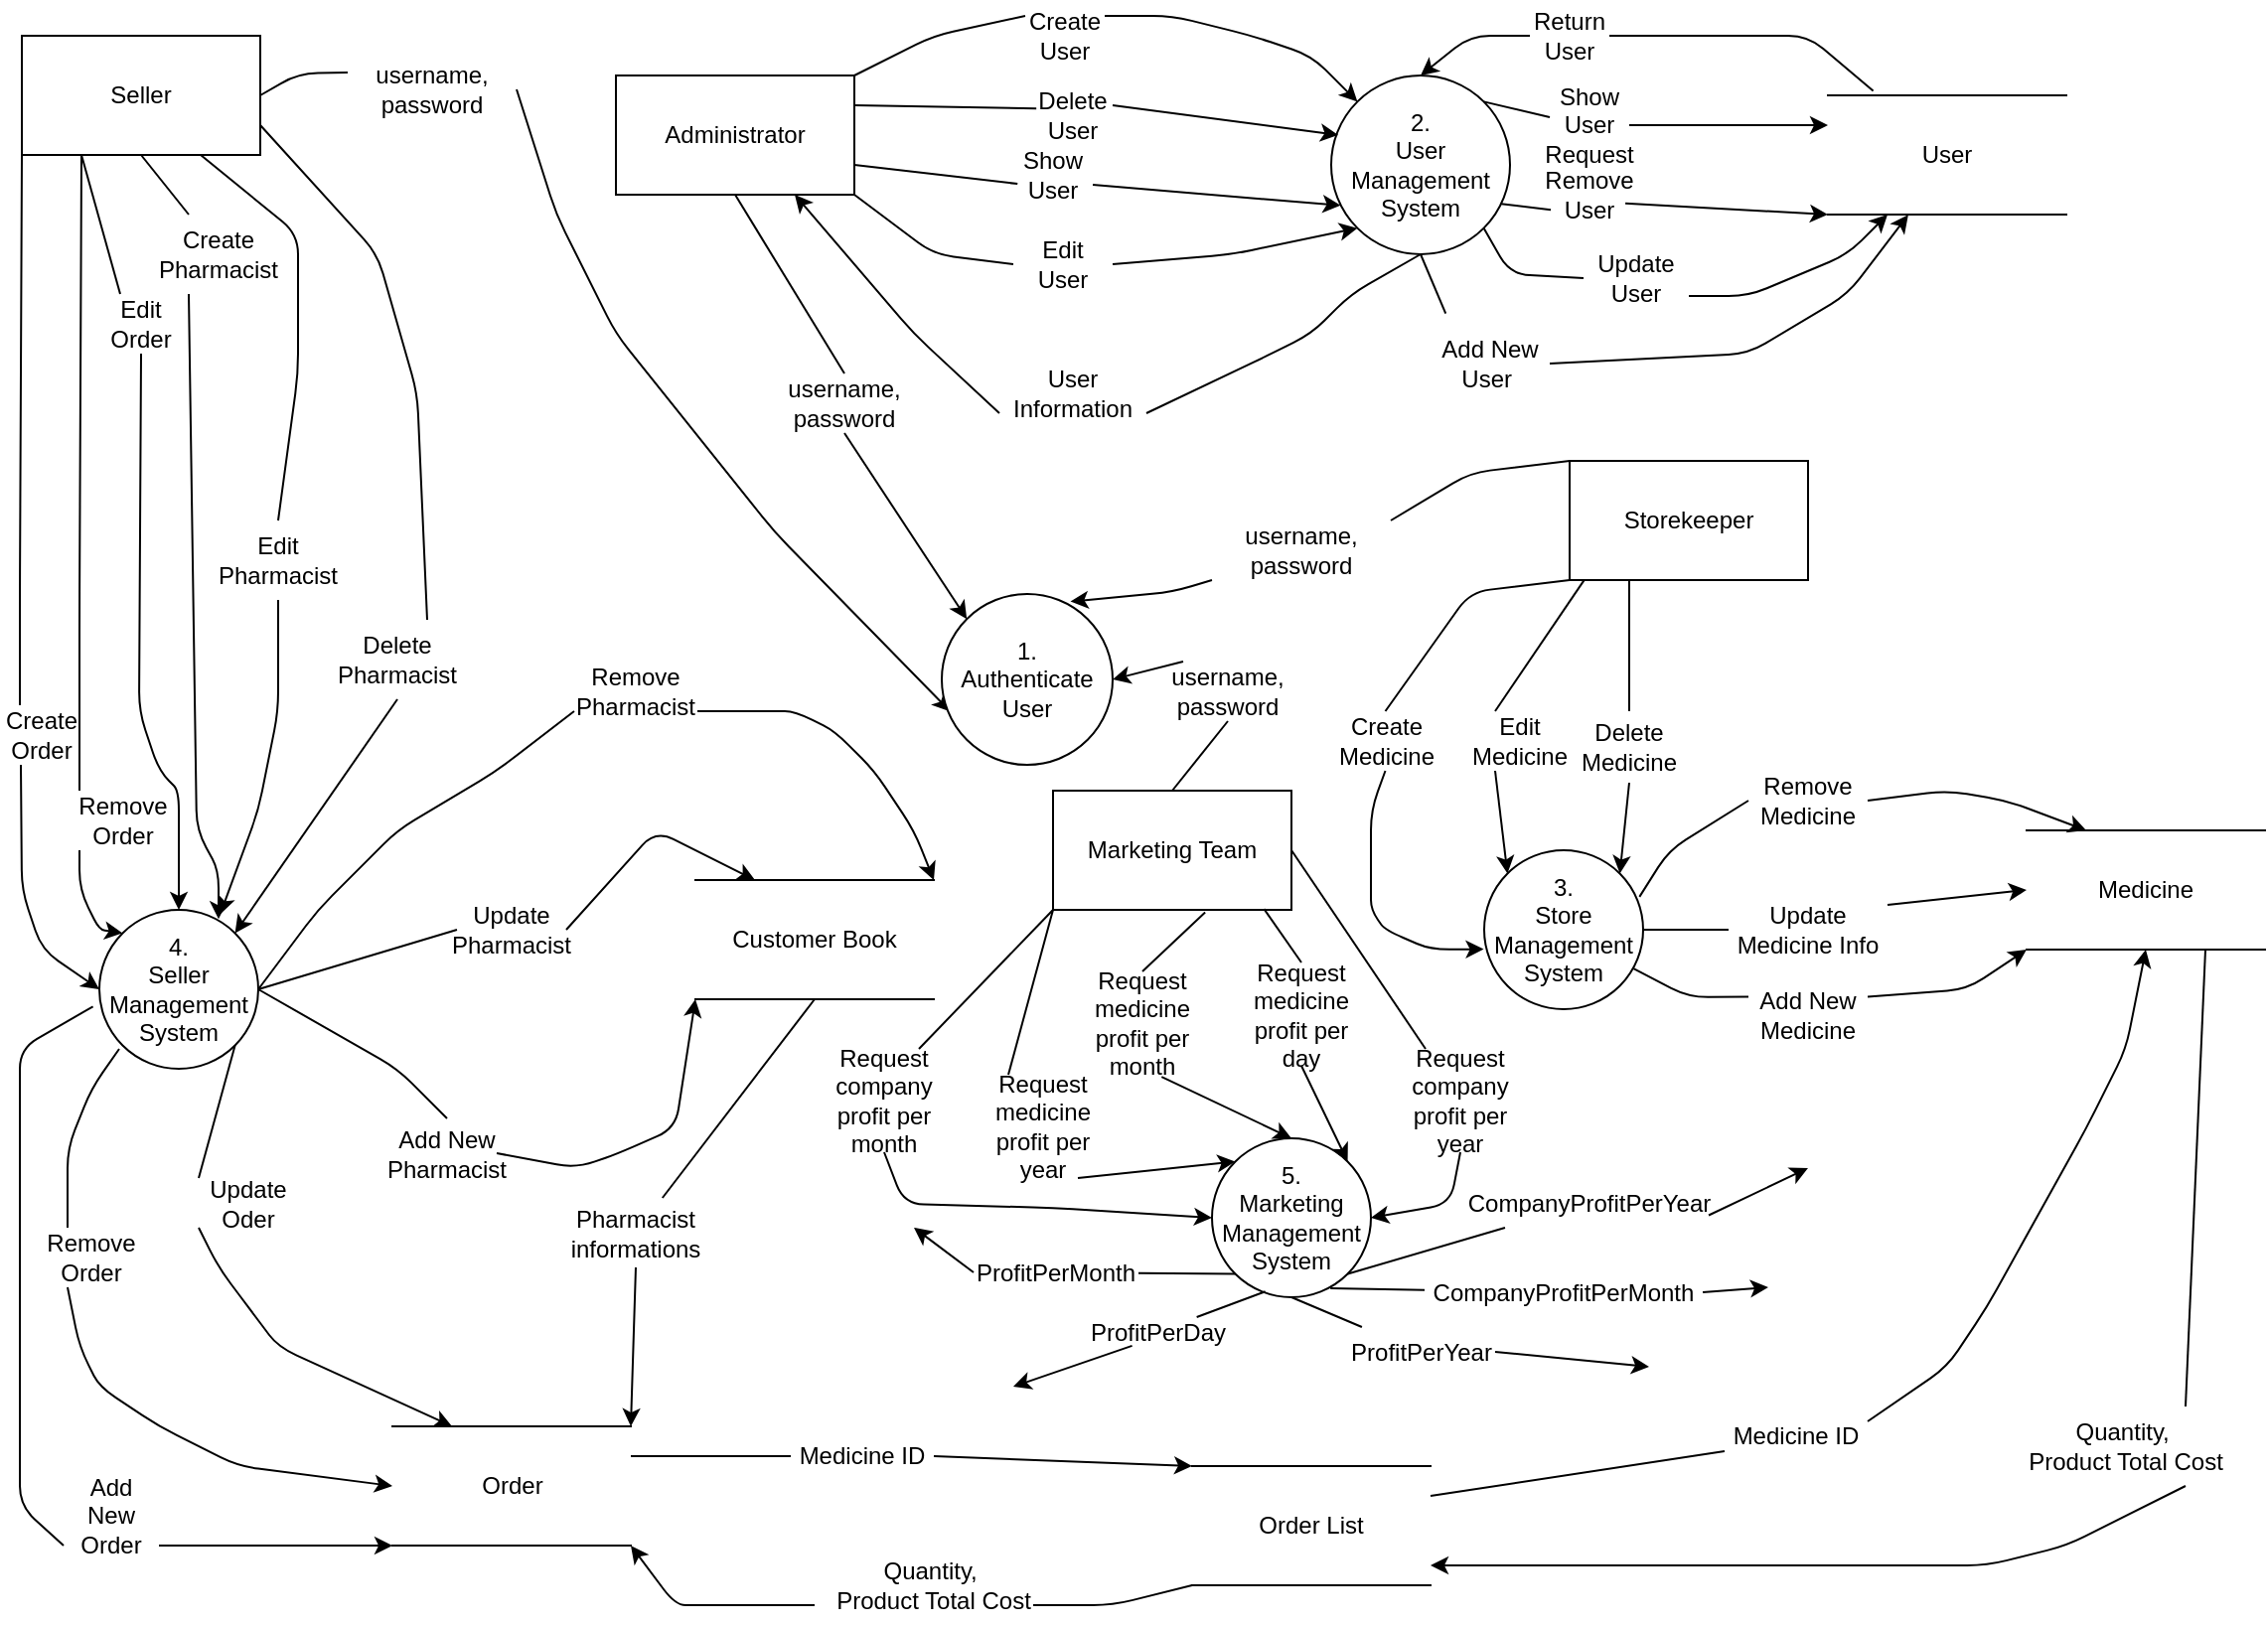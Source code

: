 <mxfile version="14.6.13" type="device"><diagram id="mokcVXSYmaNh0RQACaDt" name="Page-1"><mxGraphModel dx="1038" dy="548" grid="1" gridSize="10" guides="1" tooltips="1" connect="1" arrows="1" fold="1" page="1" pageScale="1" pageWidth="1169" pageHeight="827" math="0" shadow="0"><root><mxCell id="0"/><mxCell id="1" parent="0"/><mxCell id="gqMwS6d3l2sqPH1gw4Yg-2" value="Administrator" style="rounded=0;whiteSpace=wrap;html=1;" parent="1" vertex="1"><mxGeometry x="310" y="40" width="120" height="60" as="geometry"/></mxCell><mxCell id="gqMwS6d3l2sqPH1gw4Yg-3" value="Storekeeper" style="rounded=0;whiteSpace=wrap;html=1;" parent="1" vertex="1"><mxGeometry x="790" y="234" width="120" height="60" as="geometry"/></mxCell><mxCell id="gqMwS6d3l2sqPH1gw4Yg-4" value="Seller" style="rounded=0;whiteSpace=wrap;html=1;" parent="1" vertex="1"><mxGeometry x="11" y="20" width="120" height="60" as="geometry"/></mxCell><mxCell id="gqMwS6d3l2sqPH1gw4Yg-5" value="Marketing Team" style="rounded=0;whiteSpace=wrap;html=1;" parent="1" vertex="1"><mxGeometry x="530" y="400" width="120" height="60" as="geometry"/></mxCell><mxCell id="gqMwS6d3l2sqPH1gw4Yg-8" value="" style="endArrow=classic;html=1;exitX=1;exitY=0.5;exitDx=0;exitDy=0;entryX=0.05;entryY=0.688;entryDx=0;entryDy=0;entryPerimeter=0;startArrow=none;" parent="1" source="gqMwS6d3l2sqPH1gw4Yg-9" target="Wz61JIbvvKoA4WCaTpvj-23" edge="1"><mxGeometry width="50" height="50" relative="1" as="geometry"><mxPoint x="64.8" y="385.98" as="sourcePoint"/><mxPoint x="470" y="359" as="targetPoint"/><Array as="points"><mxPoint x="280" y="110"/><mxPoint x="310" y="170"/><mxPoint x="350" y="220"/><mxPoint x="390" y="270"/></Array></mxGeometry></mxCell><mxCell id="gqMwS6d3l2sqPH1gw4Yg-12" value="" style="endArrow=classic;html=1;entryX=0.753;entryY=0.044;entryDx=0;entryDy=0;entryPerimeter=0;exitX=0;exitY=1;exitDx=0;exitDy=0;startArrow=none;" parent="1" source="gqMwS6d3l2sqPH1gw4Yg-13" target="Wz61JIbvvKoA4WCaTpvj-23" edge="1"><mxGeometry width="50" height="50" relative="1" as="geometry"><mxPoint x="60" y="267.447" as="sourcePoint"/><mxPoint x="553" y="344" as="targetPoint"/><Array as="points"><mxPoint x="590" y="300"/></Array></mxGeometry></mxCell><mxCell id="Wz61JIbvvKoA4WCaTpvj-2" value="2.&lt;br&gt;User Management System" style="ellipse;whiteSpace=wrap;html=1;aspect=fixed;" parent="1" vertex="1"><mxGeometry x="670" y="40" width="90" height="90" as="geometry"/></mxCell><mxCell id="Wz61JIbvvKoA4WCaTpvj-7" value="" style="endArrow=classic;html=1;exitX=0.5;exitY=1;exitDx=0;exitDy=0;entryX=0;entryY=0;entryDx=0;entryDy=0;startArrow=none;" parent="1" source="gqMwS6d3l2sqPH1gw4Yg-7" target="Wz61JIbvvKoA4WCaTpvj-23" edge="1"><mxGeometry width="50" height="50" relative="1" as="geometry"><mxPoint x="420" y="180" as="sourcePoint"/><mxPoint x="479.645" y="308.645" as="targetPoint"/></mxGeometry></mxCell><mxCell id="Wz61JIbvvKoA4WCaTpvj-9" value="" style="endArrow=classic;html=1;exitX=1;exitY=0;exitDx=0;exitDy=0;entryX=0;entryY=0;entryDx=0;entryDy=0;startArrow=none;" parent="1" source="Wz61JIbvvKoA4WCaTpvj-11" target="Wz61JIbvvKoA4WCaTpvj-2" edge="1"><mxGeometry width="50" height="50" relative="1" as="geometry"><mxPoint x="430" y="68" as="sourcePoint"/><mxPoint x="590" y="40" as="targetPoint"/><Array as="points"><mxPoint x="590" y="10"/><mxPoint x="630" y="20"/><mxPoint x="660" y="30"/></Array></mxGeometry></mxCell><mxCell id="Wz61JIbvvKoA4WCaTpvj-13" value="" style="endArrow=classic;html=1;exitX=1;exitY=0.5;exitDx=0;exitDy=0;entryX=0.337;entryY=1.003;entryDx=0;entryDy=0;startArrow=none;entryPerimeter=0;" parent="1" source="Wz61JIbvvKoA4WCaTpvj-12" target="6IMV3EOq6Jg0z_L3piJu-1" edge="1"><mxGeometry width="50" height="50" relative="1" as="geometry"><mxPoint x="790" y="225" as="sourcePoint"/><mxPoint x="910" y="115" as="targetPoint"/><Array as="points"><mxPoint x="880" y="180"/><mxPoint x="930" y="150"/></Array></mxGeometry></mxCell><mxCell id="Wz61JIbvvKoA4WCaTpvj-17" value="" style="endArrow=classic;html=1;exitX=1;exitY=0.25;exitDx=0;exitDy=0;entryX=0.04;entryY=0.333;entryDx=0;entryDy=0;entryPerimeter=0;startArrow=none;" parent="1" source="Wz61JIbvvKoA4WCaTpvj-20" target="Wz61JIbvvKoA4WCaTpvj-2" edge="1"><mxGeometry width="50" height="50" relative="1" as="geometry"><mxPoint x="480" y="140" as="sourcePoint"/><mxPoint x="530" y="90" as="targetPoint"/></mxGeometry></mxCell><mxCell id="Wz61JIbvvKoA4WCaTpvj-21" value="" style="endArrow=classic;html=1;exitX=0.951;exitY=0.718;exitDx=0;exitDy=0;exitPerimeter=0;entryX=0;entryY=1;entryDx=0;entryDy=0;startArrow=none;" parent="1" source="Wz61JIbvvKoA4WCaTpvj-22" target="6IMV3EOq6Jg0z_L3piJu-1" edge="1"><mxGeometry width="50" height="50" relative="1" as="geometry"><mxPoint x="770" y="90" as="sourcePoint"/><mxPoint x="880.78" y="107.8" as="targetPoint"/></mxGeometry></mxCell><mxCell id="Wz61JIbvvKoA4WCaTpvj-23" value="1. &lt;br&gt;Authenticate User" style="ellipse;whiteSpace=wrap;html=1;aspect=fixed;" parent="1" vertex="1"><mxGeometry x="474" y="301" width="86" height="86" as="geometry"/></mxCell><mxCell id="Wz61JIbvvKoA4WCaTpvj-26" value="" style="endArrow=classic;html=1;exitX=1;exitY=0.75;exitDx=0;exitDy=0;entryX=0.053;entryY=0.727;entryDx=0;entryDy=0;entryPerimeter=0;startArrow=none;" parent="1" source="Wz61JIbvvKoA4WCaTpvj-32" target="Wz61JIbvvKoA4WCaTpvj-2" edge="1"><mxGeometry width="50" height="50" relative="1" as="geometry"><mxPoint x="520" y="220" as="sourcePoint"/><mxPoint x="570" y="170" as="targetPoint"/></mxGeometry></mxCell><mxCell id="Wz61JIbvvKoA4WCaTpvj-11" value="Create User" style="text;html=1;strokeColor=none;fillColor=none;align=center;verticalAlign=middle;whiteSpace=wrap;rounded=0;" parent="1" vertex="1"><mxGeometry x="516" y="10" width="40" height="20" as="geometry"/></mxCell><mxCell id="Wz61JIbvvKoA4WCaTpvj-27" value="" style="endArrow=none;html=1;exitX=1;exitY=0;exitDx=0;exitDy=0;entryX=0;entryY=0;entryDx=0;entryDy=0;" parent="1" source="gqMwS6d3l2sqPH1gw4Yg-2" target="Wz61JIbvvKoA4WCaTpvj-11" edge="1"><mxGeometry width="50" height="50" relative="1" as="geometry"><mxPoint x="430" y="40" as="sourcePoint"/><mxPoint x="683.18" y="53.18" as="targetPoint"/><Array as="points"><mxPoint x="470" y="20"/></Array></mxGeometry></mxCell><mxCell id="Wz61JIbvvKoA4WCaTpvj-20" value="Delete User" style="text;html=1;strokeColor=none;fillColor=none;align=center;verticalAlign=middle;whiteSpace=wrap;rounded=0;" parent="1" vertex="1"><mxGeometry x="520" y="50" width="40" height="20" as="geometry"/></mxCell><mxCell id="Wz61JIbvvKoA4WCaTpvj-29" value="" style="endArrow=none;html=1;exitX=1;exitY=0.25;exitDx=0;exitDy=0;entryX=0.04;entryY=0.333;entryDx=0;entryDy=0;entryPerimeter=0;" parent="1" source="gqMwS6d3l2sqPH1gw4Yg-2" target="Wz61JIbvvKoA4WCaTpvj-20" edge="1"><mxGeometry width="50" height="50" relative="1" as="geometry"><mxPoint x="430" y="55" as="sourcePoint"/><mxPoint x="673.6" y="69.97" as="targetPoint"/></mxGeometry></mxCell><mxCell id="Wz61JIbvvKoA4WCaTpvj-22" value="Remove User" style="text;html=1;strokeColor=none;fillColor=none;align=center;verticalAlign=middle;whiteSpace=wrap;rounded=0;" parent="1" vertex="1"><mxGeometry x="780" y="90" width="40" height="20" as="geometry"/></mxCell><mxCell id="Wz61JIbvvKoA4WCaTpvj-30" value="" style="endArrow=none;html=1;exitX=0.951;exitY=0.718;exitDx=0;exitDy=0;exitPerimeter=0;entryX=0.013;entryY=0.88;entryDx=0;entryDy=0;entryPerimeter=0;" parent="1" source="Wz61JIbvvKoA4WCaTpvj-2" target="Wz61JIbvvKoA4WCaTpvj-22" edge="1"><mxGeometry width="50" height="50" relative="1" as="geometry"><mxPoint x="755.59" y="104.62" as="sourcePoint"/><mxPoint x="850.78" y="107.8" as="targetPoint"/></mxGeometry></mxCell><mxCell id="Wz61JIbvvKoA4WCaTpvj-12" value="Add New User&amp;nbsp;" style="text;html=1;strokeColor=none;fillColor=none;align=center;verticalAlign=middle;whiteSpace=wrap;rounded=0;" parent="1" vertex="1"><mxGeometry x="720" y="160" width="60" height="50" as="geometry"/></mxCell><mxCell id="Wz61JIbvvKoA4WCaTpvj-31" value="" style="endArrow=none;html=1;entryX=0.127;entryY=-0.004;entryDx=0;entryDy=0;exitX=0.5;exitY=1;exitDx=0;exitDy=0;entryPerimeter=0;" parent="1" source="Wz61JIbvvKoA4WCaTpvj-2" target="Wz61JIbvvKoA4WCaTpvj-12" edge="1"><mxGeometry width="50" height="50" relative="1" as="geometry"><mxPoint x="750" y="117" as="sourcePoint"/><mxPoint x="750" y="150" as="targetPoint"/><Array as="points"/></mxGeometry></mxCell><mxCell id="Wz61JIbvvKoA4WCaTpvj-32" value="Show User" style="text;html=1;strokeColor=none;fillColor=none;align=center;verticalAlign=middle;whiteSpace=wrap;rounded=0;" parent="1" vertex="1"><mxGeometry x="510" y="80" width="40" height="20" as="geometry"/></mxCell><mxCell id="Wz61JIbvvKoA4WCaTpvj-33" value="" style="endArrow=none;html=1;exitX=1;exitY=0.75;exitDx=0;exitDy=0;entryX=0.053;entryY=0.727;entryDx=0;entryDy=0;entryPerimeter=0;" parent="1" source="gqMwS6d3l2sqPH1gw4Yg-2" target="Wz61JIbvvKoA4WCaTpvj-32" edge="1"><mxGeometry width="50" height="50" relative="1" as="geometry"><mxPoint x="430" y="85" as="sourcePoint"/><mxPoint x="674.77" y="105.43" as="targetPoint"/></mxGeometry></mxCell><mxCell id="Wz61JIbvvKoA4WCaTpvj-35" value="" style="endArrow=classic;html=1;exitX=1;exitY=0.5;exitDx=0;exitDy=0;entryX=0;entryY=0.25;entryDx=0;entryDy=0;startArrow=none;" parent="1" source="Wz61JIbvvKoA4WCaTpvj-34" target="6IMV3EOq6Jg0z_L3piJu-1" edge="1"><mxGeometry width="50" height="50" relative="1" as="geometry"><mxPoint x="770" y="60" as="sourcePoint"/><mxPoint x="880" y="73" as="targetPoint"/></mxGeometry></mxCell><mxCell id="Wz61JIbvvKoA4WCaTpvj-34" value="Show User Request" style="text;html=1;strokeColor=none;fillColor=none;align=center;verticalAlign=middle;whiteSpace=wrap;rounded=0;" parent="1" vertex="1"><mxGeometry x="780" y="55" width="40" height="20" as="geometry"/></mxCell><mxCell id="Wz61JIbvvKoA4WCaTpvj-36" value="" style="endArrow=none;html=1;exitX=1;exitY=0;exitDx=0;exitDy=0;entryX=0;entryY=0.3;entryDx=0;entryDy=0;" parent="1" source="Wz61JIbvvKoA4WCaTpvj-2" target="Wz61JIbvvKoA4WCaTpvj-34" edge="1"><mxGeometry width="50" height="50" relative="1" as="geometry"><mxPoint x="746.82" y="53.18" as="sourcePoint"/><mxPoint x="850" y="73" as="targetPoint"/></mxGeometry></mxCell><mxCell id="Wz61JIbvvKoA4WCaTpvj-37" value="" style="endArrow=classic;html=1;exitX=0;exitY=0.5;exitDx=0;exitDy=0;entryX=0.5;entryY=0;entryDx=0;entryDy=0;startArrow=none;" parent="1" source="Wz61JIbvvKoA4WCaTpvj-38" target="Wz61JIbvvKoA4WCaTpvj-2" edge="1"><mxGeometry width="50" height="50" relative="1" as="geometry"><mxPoint x="840" y="50" as="sourcePoint"/><mxPoint x="890" as="targetPoint"/><Array as="points"><mxPoint x="740" y="20"/></Array></mxGeometry></mxCell><mxCell id="Wz61JIbvvKoA4WCaTpvj-38" value="Return User" style="text;html=1;strokeColor=none;fillColor=none;align=center;verticalAlign=middle;whiteSpace=wrap;rounded=0;" parent="1" vertex="1"><mxGeometry x="770" y="10" width="40" height="20" as="geometry"/></mxCell><mxCell id="Wz61JIbvvKoA4WCaTpvj-39" value="" style="endArrow=none;html=1;exitX=0.19;exitY=-0.037;exitDx=0;exitDy=0;exitPerimeter=0;entryX=1;entryY=0.5;entryDx=0;entryDy=0;" parent="1" source="6IMV3EOq6Jg0z_L3piJu-1" target="Wz61JIbvvKoA4WCaTpvj-38" edge="1"><mxGeometry width="50" height="50" relative="1" as="geometry"><mxPoint x="889" y="58" as="sourcePoint"/><mxPoint x="715" y="40" as="targetPoint"/><Array as="points"><mxPoint x="910" y="20"/><mxPoint x="850" y="20"/></Array></mxGeometry></mxCell><mxCell id="Wz61JIbvvKoA4WCaTpvj-40" value="" style="endArrow=classic;html=1;entryX=0.75;entryY=1;entryDx=0;entryDy=0;startArrow=none;exitX=0;exitY=0.75;exitDx=0;exitDy=0;" parent="1" source="Wz61JIbvvKoA4WCaTpvj-41" target="gqMwS6d3l2sqPH1gw4Yg-2" edge="1"><mxGeometry width="50" height="50" relative="1" as="geometry"><mxPoint x="500" y="160" as="sourcePoint"/><mxPoint x="560" y="150" as="targetPoint"/><Array as="points"><mxPoint x="460" y="170"/></Array></mxGeometry></mxCell><mxCell id="Wz61JIbvvKoA4WCaTpvj-41" value="User Information" style="text;html=1;strokeColor=none;fillColor=none;align=center;verticalAlign=middle;whiteSpace=wrap;rounded=0;" parent="1" vertex="1"><mxGeometry x="503" y="180" width="74" height="40" as="geometry"/></mxCell><mxCell id="Wz61JIbvvKoA4WCaTpvj-42" value="" style="endArrow=none;html=1;exitX=0.5;exitY=1;exitDx=0;exitDy=0;entryX=1;entryY=0.75;entryDx=0;entryDy=0;" parent="1" source="Wz61JIbvvKoA4WCaTpvj-2" target="Wz61JIbvvKoA4WCaTpvj-41" edge="1"><mxGeometry width="50" height="50" relative="1" as="geometry"><mxPoint x="715" y="130" as="sourcePoint"/><mxPoint x="600" y="180" as="targetPoint"/><Array as="points"><mxPoint x="680" y="150"/><mxPoint x="660" y="170"/><mxPoint x="640" y="180"/></Array></mxGeometry></mxCell><mxCell id="Wz61JIbvvKoA4WCaTpvj-44" value="3.&lt;br&gt;Store Management System" style="ellipse;whiteSpace=wrap;html=1;aspect=fixed;" parent="1" vertex="1"><mxGeometry x="747" y="430" width="80" height="80" as="geometry"/></mxCell><mxCell id="gqMwS6d3l2sqPH1gw4Yg-7" value="username,&lt;br&gt;password" style="text;html=1;strokeColor=none;fillColor=none;align=center;verticalAlign=middle;whiteSpace=wrap;rounded=0;" parent="1" vertex="1"><mxGeometry x="380" y="190" width="90" height="30" as="geometry"/></mxCell><mxCell id="Wz61JIbvvKoA4WCaTpvj-46" value="" style="endArrow=none;html=1;exitX=0.5;exitY=1;exitDx=0;exitDy=0;entryX=0.5;entryY=0;entryDx=0;entryDy=0;" parent="1" source="gqMwS6d3l2sqPH1gw4Yg-2" target="gqMwS6d3l2sqPH1gw4Yg-7" edge="1"><mxGeometry width="50" height="50" relative="1" as="geometry"><mxPoint x="370" y="100" as="sourcePoint"/><mxPoint x="486.594" y="313.594" as="targetPoint"/></mxGeometry></mxCell><mxCell id="gqMwS6d3l2sqPH1gw4Yg-13" value="username,&lt;br&gt;password" style="text;html=1;strokeColor=none;fillColor=none;align=center;verticalAlign=middle;whiteSpace=wrap;rounded=0;" parent="1" vertex="1"><mxGeometry x="610" y="264" width="90" height="30" as="geometry"/></mxCell><mxCell id="Wz61JIbvvKoA4WCaTpvj-47" value="" style="endArrow=none;html=1;entryX=1;entryY=0;entryDx=0;entryDy=0;exitX=0;exitY=0;exitDx=0;exitDy=0;" parent="1" source="gqMwS6d3l2sqPH1gw4Yg-3" target="gqMwS6d3l2sqPH1gw4Yg-13" edge="1"><mxGeometry width="50" height="50" relative="1" as="geometry"><mxPoint x="790" y="260" as="sourcePoint"/><mxPoint x="538.758" y="304.784" as="targetPoint"/><Array as="points"><mxPoint x="740" y="240"/></Array></mxGeometry></mxCell><mxCell id="Wz61JIbvvKoA4WCaTpvj-50" value="" style="endArrow=classic;html=1;exitX=1;exitY=0.5;exitDx=0;exitDy=0;entryX=0.25;entryY=0;entryDx=0;entryDy=0;startArrow=none;" parent="1" source="Wz61JIbvvKoA4WCaTpvj-70" target="6IMV3EOq6Jg0z_L3piJu-2" edge="1"><mxGeometry width="50" height="50" relative="1" as="geometry"><mxPoint x="860" y="520" as="sourcePoint"/><mxPoint x="1000.42" y="499.02" as="targetPoint"/><Array as="points"><mxPoint x="980" y="400"/><mxPoint x="1010" y="405"/></Array></mxGeometry></mxCell><mxCell id="Wz61JIbvvKoA4WCaTpvj-53" value="" style="endArrow=classic;html=1;exitX=0.25;exitY=1;exitDx=0;exitDy=0;entryX=0;entryY=0;entryDx=0;entryDy=0;startArrow=none;" parent="1" source="Wz61JIbvvKoA4WCaTpvj-64" target="Wz61JIbvvKoA4WCaTpvj-44" edge="1"><mxGeometry width="50" height="50" relative="1" as="geometry"><mxPoint x="820" y="390" as="sourcePoint"/><mxPoint x="870" y="340" as="targetPoint"/></mxGeometry></mxCell><mxCell id="Wz61JIbvvKoA4WCaTpvj-55" value="" style="endArrow=classic;html=1;exitX=0.5;exitY=1;exitDx=0;exitDy=0;entryX=1;entryY=0;entryDx=0;entryDy=0;startArrow=none;" parent="1" source="Wz61JIbvvKoA4WCaTpvj-68" target="Wz61JIbvvKoA4WCaTpvj-44" edge="1"><mxGeometry width="50" height="50" relative="1" as="geometry"><mxPoint x="845" y="378" as="sourcePoint"/><mxPoint x="895" y="328" as="targetPoint"/></mxGeometry></mxCell><mxCell id="Wz61JIbvvKoA4WCaTpvj-57" value="" style="endArrow=classic;html=1;exitX=0.5;exitY=1;exitDx=0;exitDy=0;entryX=-0.003;entryY=0.622;entryDx=0;entryDy=0;startArrow=none;entryPerimeter=0;" parent="1" source="Wz61JIbvvKoA4WCaTpvj-59" target="Wz61JIbvvKoA4WCaTpvj-44" edge="1"><mxGeometry width="50" height="50" relative="1" as="geometry"><mxPoint x="770" y="360" as="sourcePoint"/><mxPoint x="820" y="310" as="targetPoint"/><Array as="points"><mxPoint x="690" y="410"/><mxPoint x="690" y="440"/><mxPoint x="690" y="460"/><mxPoint x="697" y="470"/><mxPoint x="720" y="480"/></Array></mxGeometry></mxCell><mxCell id="Wz61JIbvvKoA4WCaTpvj-59" value="Create Medicine" style="text;html=1;strokeColor=none;fillColor=none;align=center;verticalAlign=middle;whiteSpace=wrap;rounded=0;" parent="1" vertex="1"><mxGeometry x="664.5" y="360" width="65.5" height="30" as="geometry"/></mxCell><mxCell id="Wz61JIbvvKoA4WCaTpvj-60" value="" style="endArrow=none;html=1;exitX=0;exitY=1;exitDx=0;exitDy=0;entryX=0.5;entryY=0;entryDx=0;entryDy=0;" parent="1" source="gqMwS6d3l2sqPH1gw4Yg-3" target="Wz61JIbvvKoA4WCaTpvj-59" edge="1"><mxGeometry width="50" height="50" relative="1" as="geometry"><mxPoint x="790" y="294" as="sourcePoint"/><mxPoint x="850" y="320" as="targetPoint"/><Array as="points"><mxPoint x="740" y="300"/></Array></mxGeometry></mxCell><mxCell id="Wz61JIbvvKoA4WCaTpvj-62" value="Add New Medicine" style="text;html=1;strokeColor=none;fillColor=none;align=center;verticalAlign=middle;whiteSpace=wrap;rounded=0;" parent="1" vertex="1"><mxGeometry x="880" y="495" width="60" height="35" as="geometry"/></mxCell><mxCell id="Wz61JIbvvKoA4WCaTpvj-63" value="" style="endArrow=none;html=1;exitX=0.937;exitY=0.743;exitDx=0;exitDy=0;exitPerimeter=0;entryX=0;entryY=0.25;entryDx=0;entryDy=0;" parent="1" source="Wz61JIbvvKoA4WCaTpvj-44" target="Wz61JIbvvKoA4WCaTpvj-62" edge="1"><mxGeometry width="50" height="50" relative="1" as="geometry"><mxPoint x="769.16" y="506.24" as="sourcePoint"/><mxPoint x="820" y="610" as="targetPoint"/><Array as="points"><mxPoint x="850" y="504"/></Array></mxGeometry></mxCell><mxCell id="Wz61JIbvvKoA4WCaTpvj-64" value="Edit Medicine" style="text;html=1;strokeColor=none;fillColor=none;align=center;verticalAlign=middle;whiteSpace=wrap;rounded=0;" parent="1" vertex="1"><mxGeometry x="740" y="360" width="50" height="30" as="geometry"/></mxCell><mxCell id="Wz61JIbvvKoA4WCaTpvj-65" value="" style="endArrow=none;html=1;exitX=0.06;exitY=1.003;exitDx=0;exitDy=0;exitPerimeter=0;entryX=0.25;entryY=0;entryDx=0;entryDy=0;" parent="1" source="gqMwS6d3l2sqPH1gw4Yg-3" target="Wz61JIbvvKoA4WCaTpvj-64" edge="1"><mxGeometry width="50" height="50" relative="1" as="geometry"><mxPoint x="797.2" y="294.18" as="sourcePoint"/><mxPoint x="758.716" y="441.716" as="targetPoint"/></mxGeometry></mxCell><mxCell id="Wz61JIbvvKoA4WCaTpvj-66" value="Update Medicine Info" style="text;html=1;strokeColor=none;fillColor=none;align=center;verticalAlign=middle;whiteSpace=wrap;rounded=0;" parent="1" vertex="1"><mxGeometry x="870" y="445" width="80" height="50" as="geometry"/></mxCell><mxCell id="Wz61JIbvvKoA4WCaTpvj-67" value="" style="endArrow=none;html=1;entryX=0;entryY=0.5;entryDx=0;entryDy=0;exitX=1;exitY=0.5;exitDx=0;exitDy=0;" parent="1" source="Wz61JIbvvKoA4WCaTpvj-44" target="Wz61JIbvvKoA4WCaTpvj-66" edge="1"><mxGeometry width="50" height="50" relative="1" as="geometry"><mxPoint x="787" y="510" as="sourcePoint"/><mxPoint x="1009" y="507" as="targetPoint"/><Array as="points"/></mxGeometry></mxCell><mxCell id="Wz61JIbvvKoA4WCaTpvj-68" value="Delete Medicine" style="text;html=1;strokeColor=none;fillColor=none;align=center;verticalAlign=middle;whiteSpace=wrap;rounded=0;" parent="1" vertex="1"><mxGeometry x="790" y="360" width="60" height="36" as="geometry"/></mxCell><mxCell id="Wz61JIbvvKoA4WCaTpvj-69" value="" style="endArrow=none;html=1;exitX=0.25;exitY=1;exitDx=0;exitDy=0;entryX=0.5;entryY=0;entryDx=0;entryDy=0;" parent="1" source="gqMwS6d3l2sqPH1gw4Yg-3" target="Wz61JIbvvKoA4WCaTpvj-68" edge="1"><mxGeometry width="50" height="50" relative="1" as="geometry"><mxPoint x="850" y="294" as="sourcePoint"/><mxPoint x="806.84" y="431.04" as="targetPoint"/></mxGeometry></mxCell><mxCell id="Wz61JIbvvKoA4WCaTpvj-70" value="Remove Medicine" style="text;html=1;strokeColor=none;fillColor=none;align=center;verticalAlign=middle;whiteSpace=wrap;rounded=0;" parent="1" vertex="1"><mxGeometry x="880" y="390" width="60" height="30" as="geometry"/></mxCell><mxCell id="Wz61JIbvvKoA4WCaTpvj-71" value="" style="endArrow=none;html=1;exitX=0.977;exitY=0.293;exitDx=0;exitDy=0;entryX=0;entryY=0.5;entryDx=0;entryDy=0;exitPerimeter=0;" parent="1" source="Wz61JIbvvKoA4WCaTpvj-44" target="Wz61JIbvvKoA4WCaTpvj-70" edge="1"><mxGeometry width="50" height="50" relative="1" as="geometry"><mxPoint x="815.284" y="498.284" as="sourcePoint"/><mxPoint x="1000.42" y="499.02" as="targetPoint"/><Array as="points"><mxPoint x="840" y="430"/></Array></mxGeometry></mxCell><mxCell id="gqMwS6d3l2sqPH1gw4Yg-9" value="username,&lt;br&gt;password" style="text;html=1;strokeColor=none;fillColor=none;align=center;verticalAlign=middle;whiteSpace=wrap;rounded=0;" parent="1" vertex="1"><mxGeometry x="175" y="30" width="85" height="34" as="geometry"/></mxCell><mxCell id="Wz61JIbvvKoA4WCaTpvj-74" value="" style="endArrow=none;html=1;exitX=1;exitY=0.5;exitDx=0;exitDy=0;entryX=0;entryY=0.25;entryDx=0;entryDy=0;" parent="1" source="gqMwS6d3l2sqPH1gw4Yg-4" target="gqMwS6d3l2sqPH1gw4Yg-9" edge="1"><mxGeometry width="50" height="50" relative="1" as="geometry"><mxPoint x="150" y="359" as="sourcePoint"/><mxPoint x="175" y="57" as="targetPoint"/><Array as="points"><mxPoint x="150" y="39"/></Array></mxGeometry></mxCell><mxCell id="6IMV3EOq6Jg0z_L3piJu-1" value="User" style="shape=partialRectangle;whiteSpace=wrap;html=1;left=0;right=0;fillColor=none;" parent="1" vertex="1"><mxGeometry x="920" y="50" width="120" height="60" as="geometry"/></mxCell><mxCell id="6IMV3EOq6Jg0z_L3piJu-2" value="Medicine" style="shape=partialRectangle;whiteSpace=wrap;html=1;left=0;right=0;fillColor=none;" parent="1" vertex="1"><mxGeometry x="1020" y="420" width="120" height="60" as="geometry"/></mxCell><mxCell id="6IMV3EOq6Jg0z_L3piJu-5" value="" style="endArrow=classic;html=1;exitX=1;exitY=0.25;exitDx=0;exitDy=0;entryX=0;entryY=1;entryDx=0;entryDy=0;" parent="1" source="Wz61JIbvvKoA4WCaTpvj-62" target="6IMV3EOq6Jg0z_L3piJu-2" edge="1"><mxGeometry width="50" height="50" relative="1" as="geometry"><mxPoint x="955" y="515.5" as="sourcePoint"/><mxPoint x="1005" y="465.5" as="targetPoint"/><Array as="points"><mxPoint x="990" y="500"/></Array></mxGeometry></mxCell><mxCell id="6IMV3EOq6Jg0z_L3piJu-6" value="" style="endArrow=classic;html=1;exitX=1;exitY=0.25;exitDx=0;exitDy=0;entryX=0;entryY=0.5;entryDx=0;entryDy=0;" parent="1" source="Wz61JIbvvKoA4WCaTpvj-66" target="6IMV3EOq6Jg0z_L3piJu-2" edge="1"><mxGeometry width="50" height="50" relative="1" as="geometry"><mxPoint x="1060" y="580" as="sourcePoint"/><mxPoint x="1110" y="530" as="targetPoint"/></mxGeometry></mxCell><mxCell id="gqMwS6d3l2sqPH1gw4Yg-11" value="username,&lt;br&gt;password" style="text;html=1;strokeColor=none;fillColor=none;align=center;verticalAlign=middle;whiteSpace=wrap;rounded=0;rotation=0;" parent="1" vertex="1"><mxGeometry x="573" y="335" width="90" height="30" as="geometry"/></mxCell><mxCell id="6IMV3EOq6Jg0z_L3piJu-10" value="" style="endArrow=classic;html=1;entryX=1;entryY=0.5;entryDx=0;entryDy=0;exitX=0.25;exitY=0;exitDx=0;exitDy=0;" parent="1" source="gqMwS6d3l2sqPH1gw4Yg-11" target="Wz61JIbvvKoA4WCaTpvj-23" edge="1"><mxGeometry width="50" height="50" relative="1" as="geometry"><mxPoint x="560" y="420" as="sourcePoint"/><mxPoint x="570" y="440" as="targetPoint"/><Array as="points"/></mxGeometry></mxCell><mxCell id="6IMV3EOq6Jg0z_L3piJu-11" value="Order" style="shape=partialRectangle;whiteSpace=wrap;html=1;left=0;right=0;fillColor=none;" parent="1" vertex="1"><mxGeometry x="197.5" y="720" width="120" height="60" as="geometry"/></mxCell><mxCell id="6IMV3EOq6Jg0z_L3piJu-12" value="Order List" style="shape=partialRectangle;whiteSpace=wrap;html=1;left=0;right=0;fillColor=none;" parent="1" vertex="1"><mxGeometry x="600" y="740" width="120" height="60" as="geometry"/></mxCell><mxCell id="6IMV3EOq6Jg0z_L3piJu-16" value="" style="endArrow=classic;html=1;exitX=0;exitY=0.75;exitDx=0;exitDy=0;entryX=1;entryY=1;entryDx=0;entryDy=0;startArrow=none;" parent="1" source="6IMV3EOq6Jg0z_L3piJu-19" target="6IMV3EOq6Jg0z_L3piJu-11" edge="1"><mxGeometry width="50" height="50" relative="1" as="geometry"><mxPoint x="420" y="730" as="sourcePoint"/><mxPoint x="470" y="680" as="targetPoint"/><Array as="points"><mxPoint x="360" y="810"/><mxPoint x="340" y="810"/></Array></mxGeometry></mxCell><mxCell id="6IMV3EOq6Jg0z_L3piJu-17" value="" style="endArrow=classic;html=1;exitX=0.75;exitY=1;exitDx=0;exitDy=0;startArrow=none;" parent="1" source="6IMV3EOq6Jg0z_L3piJu-14" edge="1"><mxGeometry width="50" height="50" relative="1" as="geometry"><mxPoint x="950" y="620" as="sourcePoint"/><mxPoint x="720" y="790" as="targetPoint"/><Array as="points"><mxPoint x="1040" y="780"/><mxPoint x="1000" y="790"/><mxPoint x="950" y="790"/></Array></mxGeometry></mxCell><mxCell id="6IMV3EOq6Jg0z_L3piJu-14" value="Quantity,&amp;nbsp;&lt;br&gt;Product Total Cost" style="text;html=1;strokeColor=none;fillColor=none;align=center;verticalAlign=middle;whiteSpace=wrap;rounded=0;" parent="1" vertex="1"><mxGeometry x="1010" y="710" width="120" height="40" as="geometry"/></mxCell><mxCell id="6IMV3EOq6Jg0z_L3piJu-18" value="" style="endArrow=none;html=1;exitX=0.75;exitY=1;exitDx=0;exitDy=0;entryX=0.75;entryY=0;entryDx=0;entryDy=0;" parent="1" source="6IMV3EOq6Jg0z_L3piJu-2" target="6IMV3EOq6Jg0z_L3piJu-14" edge="1"><mxGeometry width="50" height="50" relative="1" as="geometry"><mxPoint x="1110" y="480" as="sourcePoint"/><mxPoint x="720" y="790" as="targetPoint"/></mxGeometry></mxCell><mxCell id="6IMV3EOq6Jg0z_L3piJu-19" value="Quantity,&amp;nbsp;&lt;br&gt;Product Total Cost" style="text;html=1;strokeColor=none;fillColor=none;align=center;verticalAlign=middle;whiteSpace=wrap;rounded=0;" parent="1" vertex="1"><mxGeometry x="410" y="780" width="120" height="40" as="geometry"/></mxCell><mxCell id="6IMV3EOq6Jg0z_L3piJu-20" value="" style="endArrow=none;html=1;exitX=0;exitY=1;exitDx=0;exitDy=0;" parent="1" source="6IMV3EOq6Jg0z_L3piJu-12" edge="1"><mxGeometry width="50" height="50" relative="1" as="geometry"><mxPoint x="600" y="785" as="sourcePoint"/><mxPoint x="520" y="810" as="targetPoint"/><Array as="points"><mxPoint x="560" y="810"/></Array></mxGeometry></mxCell><mxCell id="6IMV3EOq6Jg0z_L3piJu-21" value="" style="endArrow=classic;html=1;exitX=1;exitY=0.5;exitDx=0;exitDy=0;entryX=0;entryY=0;entryDx=0;entryDy=0;startArrow=none;" parent="1" source="6IMV3EOq6Jg0z_L3piJu-23" target="6IMV3EOq6Jg0z_L3piJu-12" edge="1"><mxGeometry width="50" height="50" relative="1" as="geometry"><mxPoint x="345" y="710" as="sourcePoint"/><mxPoint x="395" y="660" as="targetPoint"/></mxGeometry></mxCell><mxCell id="6IMV3EOq6Jg0z_L3piJu-22" value="" style="endArrow=classic;html=1;exitX=1;exitY=0.25;exitDx=0;exitDy=0;entryX=0.5;entryY=1;entryDx=0;entryDy=0;startArrow=none;" parent="1" source="6IMV3EOq6Jg0z_L3piJu-25" target="6IMV3EOq6Jg0z_L3piJu-2" edge="1"><mxGeometry width="50" height="50" relative="1" as="geometry"><mxPoint x="775" y="750" as="sourcePoint"/><mxPoint x="825" y="700" as="targetPoint"/><Array as="points"><mxPoint x="980" y="690"/><mxPoint x="1000" y="660"/><mxPoint x="1050" y="570"/><mxPoint x="1070" y="530"/></Array></mxGeometry></mxCell><mxCell id="6IMV3EOq6Jg0z_L3piJu-23" value="Medicine ID" style="text;html=1;strokeColor=none;fillColor=none;align=center;verticalAlign=middle;whiteSpace=wrap;rounded=0;" parent="1" vertex="1"><mxGeometry x="398" y="720" width="72" height="30" as="geometry"/></mxCell><mxCell id="6IMV3EOq6Jg0z_L3piJu-24" value="" style="endArrow=none;html=1;exitX=1;exitY=0.25;exitDx=0;exitDy=0;entryX=0;entryY=0.5;entryDx=0;entryDy=0;" parent="1" source="6IMV3EOq6Jg0z_L3piJu-11" target="6IMV3EOq6Jg0z_L3piJu-23" edge="1"><mxGeometry width="50" height="50" relative="1" as="geometry"><mxPoint x="317.5" y="735" as="sourcePoint"/><mxPoint x="600" y="740" as="targetPoint"/></mxGeometry></mxCell><mxCell id="6IMV3EOq6Jg0z_L3piJu-25" value="Medicine ID" style="text;html=1;strokeColor=none;fillColor=none;align=center;verticalAlign=middle;whiteSpace=wrap;rounded=0;" parent="1" vertex="1"><mxGeometry x="868" y="710" width="72" height="30" as="geometry"/></mxCell><mxCell id="6IMV3EOq6Jg0z_L3piJu-27" value="" style="endArrow=none;html=1;exitX=1;exitY=0.25;exitDx=0;exitDy=0;entryX=0;entryY=0.75;entryDx=0;entryDy=0;" parent="1" source="6IMV3EOq6Jg0z_L3piJu-12" target="6IMV3EOq6Jg0z_L3piJu-25" edge="1"><mxGeometry width="50" height="50" relative="1" as="geometry"><mxPoint x="790" y="710" as="sourcePoint"/><mxPoint x="840" y="660" as="targetPoint"/></mxGeometry></mxCell><mxCell id="6IMV3EOq6Jg0z_L3piJu-28" value="4.&lt;br&gt;Seller&lt;br&gt;Management&lt;br&gt;System" style="ellipse;whiteSpace=wrap;html=1;aspect=fixed;" parent="1" vertex="1"><mxGeometry x="50" y="460" width="80" height="80" as="geometry"/></mxCell><mxCell id="6IMV3EOq6Jg0z_L3piJu-29" value="" style="endArrow=classic;html=1;entryX=0;entryY=0.5;entryDx=0;entryDy=0;startArrow=none;exitX=0.25;exitY=1;exitDx=0;exitDy=0;" parent="1" source="6IMV3EOq6Jg0z_L3piJu-69" target="6IMV3EOq6Jg0z_L3piJu-11" edge="1"><mxGeometry width="50" height="50" relative="1" as="geometry"><mxPoint x="110" y="660" as="sourcePoint"/><mxPoint x="335" y="540" as="targetPoint"/><Array as="points"><mxPoint x="40" y="680"/><mxPoint x="50" y="700"/><mxPoint x="80" y="720"/><mxPoint x="120" y="740"/></Array></mxGeometry></mxCell><mxCell id="6IMV3EOq6Jg0z_L3piJu-31" value="" style="endArrow=classic;html=1;exitX=1;exitY=1;exitDx=0;exitDy=0;entryX=0;entryY=1;entryDx=0;entryDy=0;startArrow=none;" parent="1" source="6IMV3EOq6Jg0z_L3piJu-66" target="6IMV3EOq6Jg0z_L3piJu-11" edge="1"><mxGeometry width="50" height="50" relative="1" as="geometry"><mxPoint x="55" y="590" as="sourcePoint"/><mxPoint x="105" y="540" as="targetPoint"/><Array as="points"><mxPoint x="140" y="780"/></Array></mxGeometry></mxCell><mxCell id="6IMV3EOq6Jg0z_L3piJu-32" value="" style="endArrow=classic;html=1;exitX=0;exitY=1;exitDx=0;exitDy=0;entryX=0.25;entryY=0;entryDx=0;entryDy=0;startArrow=none;" parent="1" source="6IMV3EOq6Jg0z_L3piJu-71" target="6IMV3EOq6Jg0z_L3piJu-11" edge="1"><mxGeometry width="50" height="50" relative="1" as="geometry"><mxPoint x="260" y="530" as="sourcePoint"/><mxPoint x="310" y="480" as="targetPoint"/><Array as="points"><mxPoint x="110" y="640"/><mxPoint x="125" y="660"/><mxPoint x="140" y="680"/></Array></mxGeometry></mxCell><mxCell id="6IMV3EOq6Jg0z_L3piJu-33" value="Customer Book" style="shape=partialRectangle;whiteSpace=wrap;html=1;left=0;right=0;fillColor=none;" parent="1" vertex="1"><mxGeometry x="350" y="445" width="120" height="60" as="geometry"/></mxCell><mxCell id="6IMV3EOq6Jg0z_L3piJu-39" value="" style="endArrow=classic;html=1;entryX=1;entryY=0;entryDx=0;entryDy=0;exitX=0.5;exitY=1;exitDx=0;exitDy=0;startArrow=none;" parent="1" source="6IMV3EOq6Jg0z_L3piJu-37" target="6IMV3EOq6Jg0z_L3piJu-11" edge="1"><mxGeometry width="50" height="50" relative="1" as="geometry"><mxPoint x="318" y="570" as="sourcePoint"/><mxPoint x="430" y="530" as="targetPoint"/></mxGeometry></mxCell><mxCell id="6IMV3EOq6Jg0z_L3piJu-40" value="" style="endArrow=classic;html=1;exitX=0.5;exitY=1;exitDx=0;exitDy=0;entryX=0.5;entryY=0;entryDx=0;entryDy=0;startArrow=none;" parent="1" source="6IMV3EOq6Jg0z_L3piJu-52" target="6IMV3EOq6Jg0z_L3piJu-28" edge="1"><mxGeometry width="50" height="50" relative="1" as="geometry"><mxPoint x="130" y="344" as="sourcePoint"/><mxPoint x="180" y="294" as="targetPoint"/><Array as="points"><mxPoint x="70" y="360"/><mxPoint x="80" y="390"/><mxPoint x="90" y="400"/></Array></mxGeometry></mxCell><mxCell id="6IMV3EOq6Jg0z_L3piJu-41" value="" style="endArrow=classic;html=1;exitX=0.25;exitY=1;exitDx=0;exitDy=0;entryX=0.75;entryY=0.058;entryDx=0;entryDy=0;entryPerimeter=0;startArrow=none;" parent="1" source="6IMV3EOq6Jg0z_L3piJu-54" target="6IMV3EOq6Jg0z_L3piJu-28" edge="1"><mxGeometry width="50" height="50" relative="1" as="geometry"><mxPoint x="140" y="364" as="sourcePoint"/><mxPoint x="190" y="314" as="targetPoint"/><Array as="points"><mxPoint x="99" y="420"/><mxPoint x="110" y="440"/></Array></mxGeometry></mxCell><mxCell id="6IMV3EOq6Jg0z_L3piJu-43" value="" style="endArrow=classic;html=1;exitX=0;exitY=1;exitDx=0;exitDy=0;entryX=0;entryY=0;entryDx=0;entryDy=0;startArrow=none;" parent="1" source="6IMV3EOq6Jg0z_L3piJu-51" target="6IMV3EOq6Jg0z_L3piJu-28" edge="1"><mxGeometry width="50" height="50" relative="1" as="geometry"><mxPoint x="110" y="437" as="sourcePoint"/><mxPoint x="160" y="387" as="targetPoint"/><Array as="points"><mxPoint x="40" y="450"/><mxPoint x="50" y="470"/></Array></mxGeometry></mxCell><mxCell id="6IMV3EOq6Jg0z_L3piJu-44" value="" style="endArrow=classic;html=1;entryX=0.76;entryY=0.028;entryDx=0;entryDy=0;entryPerimeter=0;exitX=0.5;exitY=1;exitDx=0;exitDy=0;" parent="1" source="6IMV3EOq6Jg0z_L3piJu-58" target="6IMV3EOq6Jg0z_L3piJu-28" edge="1"><mxGeometry width="50" height="50" relative="1" as="geometry"><mxPoint x="130" y="300" as="sourcePoint"/><mxPoint x="329" y="314" as="targetPoint"/><Array as="points"><mxPoint x="140" y="360"/><mxPoint x="130" y="410"/></Array></mxGeometry></mxCell><mxCell id="6IMV3EOq6Jg0z_L3piJu-45" value="" style="endArrow=classic;html=1;exitX=0.25;exitY=1;exitDx=0;exitDy=0;entryX=0;entryY=0.5;entryDx=0;entryDy=0;startArrow=none;" parent="1" source="6IMV3EOq6Jg0z_L3piJu-49" target="6IMV3EOq6Jg0z_L3piJu-28" edge="1"><mxGeometry width="50" height="50" relative="1" as="geometry"><mxPoint x="80" y="351" as="sourcePoint"/><mxPoint x="130" y="301" as="targetPoint"/><Array as="points"><mxPoint x="11" y="450"/><mxPoint x="21" y="480"/></Array></mxGeometry></mxCell><mxCell id="6IMV3EOq6Jg0z_L3piJu-48" value="" style="endArrow=classic;html=1;exitX=0.5;exitY=1;exitDx=0;exitDy=0;entryX=1;entryY=0;entryDx=0;entryDy=0;" parent="1" source="6IMV3EOq6Jg0z_L3piJu-59" target="6IMV3EOq6Jg0z_L3piJu-28" edge="1"><mxGeometry width="50" height="50" relative="1" as="geometry"><mxPoint x="360" y="396" as="sourcePoint"/><mxPoint x="410" y="346" as="targetPoint"/></mxGeometry></mxCell><mxCell id="6IMV3EOq6Jg0z_L3piJu-49" value="Create Order" style="text;html=1;strokeColor=none;fillColor=none;align=center;verticalAlign=middle;whiteSpace=wrap;rounded=0;" parent="1" vertex="1"><mxGeometry y="357" width="42" height="30" as="geometry"/></mxCell><mxCell id="6IMV3EOq6Jg0z_L3piJu-50" value="" style="endArrow=none;html=1;exitX=0;exitY=1;exitDx=0;exitDy=0;" parent="1" source="gqMwS6d3l2sqPH1gw4Yg-4" edge="1"><mxGeometry width="50" height="50" relative="1" as="geometry"><mxPoint x="20" y="270" as="sourcePoint"/><mxPoint x="10" y="357" as="targetPoint"/><Array as="points"><mxPoint x="10" y="300"/><mxPoint x="10" y="330"/></Array></mxGeometry></mxCell><mxCell id="6IMV3EOq6Jg0z_L3piJu-51" value="Remove Order" style="text;html=1;strokeColor=none;fillColor=none;align=center;verticalAlign=middle;whiteSpace=wrap;rounded=0;" parent="1" vertex="1"><mxGeometry x="40" y="400" width="44" height="30" as="geometry"/></mxCell><mxCell id="6IMV3EOq6Jg0z_L3piJu-55" value="" style="endArrow=none;html=1;exitX=0.25;exitY=1;exitDx=0;exitDy=0;entryX=0;entryY=0;entryDx=0;entryDy=0;" parent="1" source="gqMwS6d3l2sqPH1gw4Yg-4" target="6IMV3EOq6Jg0z_L3piJu-51" edge="1"><mxGeometry width="50" height="50" relative="1" as="geometry"><mxPoint x="50" y="270" as="sourcePoint"/><mxPoint x="61.716" y="471.716" as="targetPoint"/><Array as="points"><mxPoint x="40" y="310"/><mxPoint x="40" y="350"/></Array></mxGeometry></mxCell><mxCell id="6IMV3EOq6Jg0z_L3piJu-52" value="Edit Order" style="text;html=1;strokeColor=none;fillColor=none;align=center;verticalAlign=middle;whiteSpace=wrap;rounded=0;" parent="1" vertex="1"><mxGeometry x="50" y="150" width="42" height="30" as="geometry"/></mxCell><mxCell id="6IMV3EOq6Jg0z_L3piJu-57" value="" style="endArrow=none;html=1;exitX=0.25;exitY=1;exitDx=0;exitDy=0;entryX=0.25;entryY=0;entryDx=0;entryDy=0;" parent="1" source="gqMwS6d3l2sqPH1gw4Yg-4" target="6IMV3EOq6Jg0z_L3piJu-52" edge="1"><mxGeometry width="50" height="50" relative="1" as="geometry"><mxPoint x="80" y="270" as="sourcePoint"/><mxPoint x="90" y="460" as="targetPoint"/><Array as="points"/></mxGeometry></mxCell><mxCell id="6IMV3EOq6Jg0z_L3piJu-54" value="Create Pharmacist" style="text;html=1;strokeColor=none;fillColor=none;align=center;verticalAlign=middle;whiteSpace=wrap;rounded=0;" parent="1" vertex="1"><mxGeometry x="80" y="110" width="60" height="40" as="geometry"/></mxCell><mxCell id="6IMV3EOq6Jg0z_L3piJu-60" value="" style="endArrow=none;html=1;exitX=0.5;exitY=1;exitDx=0;exitDy=0;entryX=0.25;entryY=0;entryDx=0;entryDy=0;" parent="1" source="gqMwS6d3l2sqPH1gw4Yg-4" target="6IMV3EOq6Jg0z_L3piJu-54" edge="1"><mxGeometry width="50" height="50" relative="1" as="geometry"><mxPoint x="117.2" y="272.58" as="sourcePoint"/><mxPoint x="110" y="464.64" as="targetPoint"/><Array as="points"/></mxGeometry></mxCell><mxCell id="6IMV3EOq6Jg0z_L3piJu-58" value="Edit Pharmacist" style="text;html=1;strokeColor=none;fillColor=none;align=center;verticalAlign=middle;whiteSpace=wrap;rounded=0;" parent="1" vertex="1"><mxGeometry x="110" y="264" width="60" height="40" as="geometry"/></mxCell><mxCell id="6IMV3EOq6Jg0z_L3piJu-62" value="" style="endArrow=none;html=1;exitX=0.75;exitY=1;exitDx=0;exitDy=0;entryX=0.5;entryY=0;entryDx=0;entryDy=0;" parent="1" source="gqMwS6d3l2sqPH1gw4Yg-4" target="6IMV3EOq6Jg0z_L3piJu-58" edge="1"><mxGeometry width="50" height="50" relative="1" as="geometry"><mxPoint x="101" y="80" as="sourcePoint"/><mxPoint x="120" y="470" as="targetPoint"/><Array as="points"><mxPoint x="150" y="120"/><mxPoint x="150" y="190"/></Array></mxGeometry></mxCell><mxCell id="6IMV3EOq6Jg0z_L3piJu-59" value="Delete Pharmacist" style="text;html=1;strokeColor=none;fillColor=none;align=center;verticalAlign=middle;whiteSpace=wrap;rounded=0;" parent="1" vertex="1"><mxGeometry x="170" y="314" width="60" height="40" as="geometry"/></mxCell><mxCell id="6IMV3EOq6Jg0z_L3piJu-63" value="" style="endArrow=none;html=1;exitX=1;exitY=0.75;exitDx=0;exitDy=0;entryX=0.75;entryY=0;entryDx=0;entryDy=0;" parent="1" source="gqMwS6d3l2sqPH1gw4Yg-4" target="6IMV3EOq6Jg0z_L3piJu-59" edge="1"><mxGeometry width="50" height="50" relative="1" as="geometry"><mxPoint x="131" y="65" as="sourcePoint"/><mxPoint x="118.284" y="471.716" as="targetPoint"/><Array as="points"><mxPoint x="190" y="130"/><mxPoint x="210" y="200"/></Array></mxGeometry></mxCell><mxCell id="6IMV3EOq6Jg0z_L3piJu-37" value="Pharmacist informations" style="text;html=1;strokeColor=none;fillColor=none;align=center;verticalAlign=middle;whiteSpace=wrap;rounded=0;" parent="1" vertex="1"><mxGeometry x="285" y="605" width="70" height="35" as="geometry"/></mxCell><mxCell id="6IMV3EOq6Jg0z_L3piJu-65" value="" style="endArrow=none;html=1;exitX=0.5;exitY=1;exitDx=0;exitDy=0;" parent="1" source="6IMV3EOq6Jg0z_L3piJu-33" target="6IMV3EOq6Jg0z_L3piJu-37" edge="1"><mxGeometry width="50" height="50" relative="1" as="geometry"><mxPoint x="320" y="490" as="sourcePoint"/><mxPoint x="317.5" y="720" as="targetPoint"/></mxGeometry></mxCell><mxCell id="6IMV3EOq6Jg0z_L3piJu-66" value="Add New Order" style="text;html=1;strokeColor=none;fillColor=none;align=center;verticalAlign=middle;whiteSpace=wrap;rounded=0;" parent="1" vertex="1"><mxGeometry x="32" y="750" width="48" height="30" as="geometry"/></mxCell><mxCell id="6IMV3EOq6Jg0z_L3piJu-67" value="" style="endArrow=none;html=1;exitX=-0.04;exitY=0.608;exitDx=0;exitDy=0;entryX=0;entryY=1;entryDx=0;entryDy=0;exitPerimeter=0;" parent="1" source="6IMV3EOq6Jg0z_L3piJu-28" target="6IMV3EOq6Jg0z_L3piJu-66" edge="1"><mxGeometry width="50" height="50" relative="1" as="geometry"><mxPoint x="46.8" y="508.64" as="sourcePoint"/><mxPoint x="197.5" y="780" as="targetPoint"/><Array as="points"><mxPoint x="10" y="530"/><mxPoint x="10" y="620"/><mxPoint x="10" y="710"/><mxPoint x="10" y="760"/></Array></mxGeometry></mxCell><mxCell id="6IMV3EOq6Jg0z_L3piJu-69" value="Remove Order" style="text;html=1;strokeColor=none;fillColor=none;align=center;verticalAlign=middle;whiteSpace=wrap;rounded=0;" parent="1" vertex="1"><mxGeometry x="22" y="620" width="48" height="30" as="geometry"/></mxCell><mxCell id="6IMV3EOq6Jg0z_L3piJu-70" value="" style="endArrow=none;html=1;entryX=0.25;entryY=0;entryDx=0;entryDy=0;" parent="1" target="6IMV3EOq6Jg0z_L3piJu-69" edge="1"><mxGeometry width="50" height="50" relative="1" as="geometry"><mxPoint x="60" y="530" as="sourcePoint"/><mxPoint x="197.5" y="750" as="targetPoint"/><Array as="points"><mxPoint x="46" y="550"/><mxPoint x="34" y="580"/></Array></mxGeometry></mxCell><mxCell id="6IMV3EOq6Jg0z_L3piJu-71" value="Update Oder" style="text;html=1;strokeColor=none;fillColor=none;align=center;verticalAlign=middle;whiteSpace=wrap;rounded=0;" parent="1" vertex="1"><mxGeometry x="100" y="595" width="50" height="25" as="geometry"/></mxCell><mxCell id="6IMV3EOq6Jg0z_L3piJu-72" value="" style="endArrow=none;html=1;exitX=1;exitY=1;exitDx=0;exitDy=0;entryX=0;entryY=0;entryDx=0;entryDy=0;" parent="1" source="6IMV3EOq6Jg0z_L3piJu-28" target="6IMV3EOq6Jg0z_L3piJu-71" edge="1"><mxGeometry width="50" height="50" relative="1" as="geometry"><mxPoint x="118.284" y="528.284" as="sourcePoint"/><mxPoint x="227.5" y="720" as="targetPoint"/><Array as="points"/></mxGeometry></mxCell><mxCell id="6IMV3EOq6Jg0z_L3piJu-73" value="Add New Pharmacist" style="text;html=1;strokeColor=none;fillColor=none;align=center;verticalAlign=middle;whiteSpace=wrap;rounded=0;" parent="1" vertex="1"><mxGeometry x="200" y="565" width="50" height="35" as="geometry"/></mxCell><mxCell id="6IMV3EOq6Jg0z_L3piJu-74" value="" style="endArrow=none;html=1;entryX=0.5;entryY=0;entryDx=0;entryDy=0;exitX=1;exitY=0.5;exitDx=0;exitDy=0;" parent="1" source="6IMV3EOq6Jg0z_L3piJu-28" target="6IMV3EOq6Jg0z_L3piJu-73" edge="1"><mxGeometry width="50" height="50" relative="1" as="geometry"><mxPoint x="130" y="500" as="sourcePoint"/><mxPoint x="257.5" y="720" as="targetPoint"/><Array as="points"><mxPoint x="200" y="540"/></Array></mxGeometry></mxCell><mxCell id="6IMV3EOq6Jg0z_L3piJu-75" value="" style="endArrow=classic;html=1;exitX=1;exitY=0.5;exitDx=0;exitDy=0;entryX=0;entryY=1;entryDx=0;entryDy=0;" parent="1" source="6IMV3EOq6Jg0z_L3piJu-73" target="6IMV3EOq6Jg0z_L3piJu-33" edge="1"><mxGeometry width="50" height="50" relative="1" as="geometry"><mxPoint x="250" y="560" as="sourcePoint"/><mxPoint x="300" y="510" as="targetPoint"/><Array as="points"><mxPoint x="290" y="590"/><mxPoint x="310" y="583"/><mxPoint x="340" y="570"/></Array></mxGeometry></mxCell><mxCell id="6IMV3EOq6Jg0z_L3piJu-76" value="" style="endArrow=classic;html=1;exitX=1;exitY=0.5;exitDx=0;exitDy=0;entryX=0;entryY=1;entryDx=0;entryDy=0;startArrow=none;" parent="1" source="6IMV3EOq6Jg0z_L3piJu-77" target="Wz61JIbvvKoA4WCaTpvj-2" edge="1"><mxGeometry width="50" height="50" relative="1" as="geometry"><mxPoint x="640" y="240" as="sourcePoint"/><mxPoint x="690" y="190" as="targetPoint"/><Array as="points"><mxPoint x="620" y="130"/></Array></mxGeometry></mxCell><mxCell id="6IMV3EOq6Jg0z_L3piJu-77" value="Edit User" style="text;html=1;strokeColor=none;fillColor=none;align=center;verticalAlign=middle;whiteSpace=wrap;rounded=0;" parent="1" vertex="1"><mxGeometry x="510" y="120" width="50" height="30" as="geometry"/></mxCell><mxCell id="6IMV3EOq6Jg0z_L3piJu-78" value="" style="endArrow=none;html=1;exitX=1;exitY=1;exitDx=0;exitDy=0;entryX=0;entryY=0.5;entryDx=0;entryDy=0;" parent="1" source="gqMwS6d3l2sqPH1gw4Yg-2" target="6IMV3EOq6Jg0z_L3piJu-77" edge="1"><mxGeometry width="50" height="50" relative="1" as="geometry"><mxPoint x="430" y="100" as="sourcePoint"/><mxPoint x="683.18" y="116.82" as="targetPoint"/><Array as="points"><mxPoint x="470" y="130"/></Array></mxGeometry></mxCell><mxCell id="6IMV3EOq6Jg0z_L3piJu-79" value="" style="endArrow=classic;html=1;exitX=1;exitY=0.75;exitDx=0;exitDy=0;" parent="1" source="6IMV3EOq6Jg0z_L3piJu-80" edge="1"><mxGeometry width="50" height="50" relative="1" as="geometry"><mxPoint x="840" y="140" as="sourcePoint"/><mxPoint x="950" y="110" as="targetPoint"/><Array as="points"><mxPoint x="880" y="151"/><mxPoint x="930" y="130"/></Array></mxGeometry></mxCell><mxCell id="6IMV3EOq6Jg0z_L3piJu-80" value="Update User" style="text;html=1;strokeColor=none;fillColor=none;align=center;verticalAlign=middle;whiteSpace=wrap;rounded=0;" parent="1" vertex="1"><mxGeometry x="797" y="124" width="53" height="36" as="geometry"/></mxCell><mxCell id="6IMV3EOq6Jg0z_L3piJu-81" value="" style="endArrow=none;html=1;entryX=1;entryY=1;entryDx=0;entryDy=0;exitX=0;exitY=0.5;exitDx=0;exitDy=0;" parent="1" source="6IMV3EOq6Jg0z_L3piJu-80" target="Wz61JIbvvKoA4WCaTpvj-2" edge="1"><mxGeometry width="50" height="50" relative="1" as="geometry"><mxPoint x="680" y="230" as="sourcePoint"/><mxPoint x="730" y="180" as="targetPoint"/><Array as="points"><mxPoint x="760" y="140"/></Array></mxGeometry></mxCell><mxCell id="6IMV3EOq6Jg0z_L3piJu-83" value="" style="endArrow=classic;html=1;exitX=1;exitY=0.5;exitDx=0;exitDy=0;entryX=0.25;entryY=0;entryDx=0;entryDy=0;" parent="1" source="6IMV3EOq6Jg0z_L3piJu-86" target="6IMV3EOq6Jg0z_L3piJu-33" edge="1"><mxGeometry width="50" height="50" relative="1" as="geometry"><mxPoint x="267.5" y="396" as="sourcePoint"/><mxPoint x="390" y="430" as="targetPoint"/><Array as="points"><mxPoint x="330" y="420"/></Array></mxGeometry></mxCell><mxCell id="6IMV3EOq6Jg0z_L3piJu-84" value="" style="endArrow=classic;html=1;exitX=1;exitY=0.75;exitDx=0;exitDy=0;entryX=1;entryY=0;entryDx=0;entryDy=0;" parent="1" source="6IMV3EOq6Jg0z_L3piJu-85" target="6IMV3EOq6Jg0z_L3piJu-33" edge="1"><mxGeometry width="50" height="50" relative="1" as="geometry"><mxPoint x="450" y="560" as="sourcePoint"/><mxPoint x="500" y="510" as="targetPoint"/><Array as="points"><mxPoint x="380" y="360"/><mxPoint x="400" y="360"/><mxPoint x="420" y="370"/><mxPoint x="440" y="390"/><mxPoint x="460" y="420"/></Array></mxGeometry></mxCell><mxCell id="6IMV3EOq6Jg0z_L3piJu-85" value="Remove Pharmacist" style="text;html=1;strokeColor=none;fillColor=none;align=center;verticalAlign=middle;whiteSpace=wrap;rounded=0;" parent="1" vertex="1"><mxGeometry x="289" y="330" width="62" height="40" as="geometry"/></mxCell><mxCell id="6IMV3EOq6Jg0z_L3piJu-86" value="Update Pharmacist" style="text;html=1;strokeColor=none;fillColor=none;align=center;verticalAlign=middle;whiteSpace=wrap;rounded=0;" parent="1" vertex="1"><mxGeometry x="230" y="453" width="55" height="34" as="geometry"/></mxCell><mxCell id="6IMV3EOq6Jg0z_L3piJu-87" value="" style="endArrow=none;html=1;entryX=0;entryY=0.75;entryDx=0;entryDy=0;exitX=1;exitY=0.5;exitDx=0;exitDy=0;" parent="1" source="6IMV3EOq6Jg0z_L3piJu-28" target="6IMV3EOq6Jg0z_L3piJu-85" edge="1"><mxGeometry width="50" height="50" relative="1" as="geometry"><mxPoint x="220" y="395" as="sourcePoint"/><mxPoint x="270" y="345" as="targetPoint"/><Array as="points"><mxPoint x="160" y="460"/><mxPoint x="200" y="420"/><mxPoint x="250" y="390"/></Array></mxGeometry></mxCell><mxCell id="6IMV3EOq6Jg0z_L3piJu-88" value="" style="endArrow=none;html=1;exitX=1;exitY=0.5;exitDx=0;exitDy=0;entryX=0;entryY=0.5;entryDx=0;entryDy=0;" parent="1" source="6IMV3EOq6Jg0z_L3piJu-28" target="6IMV3EOq6Jg0z_L3piJu-86" edge="1"><mxGeometry width="50" height="50" relative="1" as="geometry"><mxPoint x="190" y="500" as="sourcePoint"/><mxPoint x="240" y="450" as="targetPoint"/></mxGeometry></mxCell><mxCell id="JNBbWWy_7jCNrHIJtuxE-3" value="5. &lt;br&gt;Marketing Management System" style="ellipse;whiteSpace=wrap;html=1;aspect=fixed;" vertex="1" parent="1"><mxGeometry x="610" y="575" width="80" height="80" as="geometry"/></mxCell><mxCell id="JNBbWWy_7jCNrHIJtuxE-4" value="" style="endArrow=classic;html=1;exitX=0.5;exitY=1;exitDx=0;exitDy=0;entryX=1;entryY=0;entryDx=0;entryDy=0;startArrow=none;" edge="1" parent="1" source="JNBbWWy_7jCNrHIJtuxE-37" target="JNBbWWy_7jCNrHIJtuxE-3"><mxGeometry width="50" height="50" relative="1" as="geometry"><mxPoint x="697" y="620" as="sourcePoint"/><mxPoint x="747" y="570" as="targetPoint"/></mxGeometry></mxCell><mxCell id="JNBbWWy_7jCNrHIJtuxE-5" value="" style="endArrow=classic;html=1;exitX=0.638;exitY=1.02;exitDx=0;exitDy=0;entryX=0.5;entryY=0;entryDx=0;entryDy=0;exitPerimeter=0;startArrow=none;" edge="1" parent="1" source="JNBbWWy_7jCNrHIJtuxE-35" target="JNBbWWy_7jCNrHIJtuxE-3"><mxGeometry width="50" height="50" relative="1" as="geometry"><mxPoint x="664.5" y="630" as="sourcePoint"/><mxPoint x="714.5" y="580" as="targetPoint"/><Array as="points"/></mxGeometry></mxCell><mxCell id="JNBbWWy_7jCNrHIJtuxE-6" value="" style="endArrow=classic;html=1;entryX=1;entryY=0.5;entryDx=0;entryDy=0;startArrow=none;exitX=0.5;exitY=1;exitDx=0;exitDy=0;" edge="1" parent="1" source="JNBbWWy_7jCNrHIJtuxE-29" target="JNBbWWy_7jCNrHIJtuxE-3"><mxGeometry width="50" height="50" relative="1" as="geometry"><mxPoint x="710" y="490" as="sourcePoint"/><mxPoint x="765" y="565" as="targetPoint"/><Array as="points"><mxPoint x="730" y="608"/></Array></mxGeometry></mxCell><mxCell id="JNBbWWy_7jCNrHIJtuxE-7" value="" style="endArrow=classic;html=1;exitX=0.75;exitY=1;exitDx=0;exitDy=0;entryX=0;entryY=0;entryDx=0;entryDy=0;startArrow=none;" edge="1" parent="1" source="JNBbWWy_7jCNrHIJtuxE-33" target="JNBbWWy_7jCNrHIJtuxE-3"><mxGeometry width="50" height="50" relative="1" as="geometry"><mxPoint x="535" y="655" as="sourcePoint"/><mxPoint x="585" y="605" as="targetPoint"/><Array as="points"/></mxGeometry></mxCell><mxCell id="JNBbWWy_7jCNrHIJtuxE-8" value="" style="endArrow=classic;html=1;exitX=0.5;exitY=1;exitDx=0;exitDy=0;entryX=0;entryY=0.5;entryDx=0;entryDy=0;startArrow=none;" edge="1" parent="1" source="JNBbWWy_7jCNrHIJtuxE-31" target="JNBbWWy_7jCNrHIJtuxE-3"><mxGeometry width="50" height="50" relative="1" as="geometry"><mxPoint x="450" y="620" as="sourcePoint"/><mxPoint x="500" y="570" as="targetPoint"/><Array as="points"><mxPoint x="455" y="608"/><mxPoint x="530" y="610"/></Array></mxGeometry></mxCell><mxCell id="JNBbWWy_7jCNrHIJtuxE-10" value="" style="endArrow=classic;html=1;startArrow=none;exitX=1;exitY=0.5;exitDx=0;exitDy=0;" edge="1" parent="1" source="JNBbWWy_7jCNrHIJtuxE-23"><mxGeometry width="50" height="50" relative="1" as="geometry"><mxPoint x="730" y="700" as="sourcePoint"/><mxPoint x="830" y="690" as="targetPoint"/></mxGeometry></mxCell><mxCell id="JNBbWWy_7jCNrHIJtuxE-12" value="" style="endArrow=classic;html=1;exitX=1;exitY=0.5;exitDx=0;exitDy=0;startArrow=none;" edge="1" parent="1" source="JNBbWWy_7jCNrHIJtuxE-20"><mxGeometry width="50" height="50" relative="1" as="geometry"><mxPoint x="825" y="615" as="sourcePoint"/><mxPoint x="890" y="650" as="targetPoint"/></mxGeometry></mxCell><mxCell id="JNBbWWy_7jCNrHIJtuxE-13" value="" style="endArrow=classic;html=1;startArrow=none;exitX=0;exitY=0.5;exitDx=0;exitDy=0;" edge="1" parent="1" source="JNBbWWy_7jCNrHIJtuxE-22"><mxGeometry width="50" height="50" relative="1" as="geometry"><mxPoint x="351" y="680" as="sourcePoint"/><mxPoint x="460" y="620" as="targetPoint"/></mxGeometry></mxCell><mxCell id="JNBbWWy_7jCNrHIJtuxE-14" value="" style="endArrow=classic;html=1;exitX=1;exitY=0.75;exitDx=0;exitDy=0;startArrow=none;" edge="1" parent="1" source="JNBbWWy_7jCNrHIJtuxE-17"><mxGeometry width="50" height="50" relative="1" as="geometry"><mxPoint x="762" y="632.5" as="sourcePoint"/><mxPoint x="910" y="590" as="targetPoint"/></mxGeometry></mxCell><mxCell id="JNBbWWy_7jCNrHIJtuxE-15" value="" style="endArrow=classic;html=1;exitX=0.335;exitY=0.964;exitDx=0;exitDy=0;exitPerimeter=0;startArrow=none;" edge="1" parent="1" source="JNBbWWy_7jCNrHIJtuxE-24"><mxGeometry width="50" height="50" relative="1" as="geometry"><mxPoint x="880" y="690" as="sourcePoint"/><mxPoint x="510" y="700" as="targetPoint"/></mxGeometry></mxCell><mxCell id="JNBbWWy_7jCNrHIJtuxE-16" value="" style="endArrow=none;html=1;entryX=0.5;entryY=1;entryDx=0;entryDy=0;exitX=0.5;exitY=0;exitDx=0;exitDy=0;" edge="1" parent="1" source="gqMwS6d3l2sqPH1gw4Yg-5" target="gqMwS6d3l2sqPH1gw4Yg-11"><mxGeometry width="50" height="50" relative="1" as="geometry"><mxPoint x="530" y="510" as="sourcePoint"/><mxPoint x="580" y="460" as="targetPoint"/></mxGeometry></mxCell><mxCell id="JNBbWWy_7jCNrHIJtuxE-17" value="CompanyProfitPerYear" style="text;html=1;strokeColor=none;fillColor=none;align=center;verticalAlign=middle;whiteSpace=wrap;rounded=0;" vertex="1" parent="1"><mxGeometry x="740" y="595" width="120" height="25" as="geometry"/></mxCell><mxCell id="JNBbWWy_7jCNrHIJtuxE-19" value="" style="endArrow=none;html=1;exitX=1;exitY=1;exitDx=0;exitDy=0;" edge="1" parent="1" source="JNBbWWy_7jCNrHIJtuxE-3" target="JNBbWWy_7jCNrHIJtuxE-17"><mxGeometry width="50" height="50" relative="1" as="geometry"><mxPoint x="668.284" y="635.784" as="sourcePoint"/><mxPoint x="850" y="583" as="targetPoint"/></mxGeometry></mxCell><mxCell id="JNBbWWy_7jCNrHIJtuxE-20" value="CompanyProfitPerMonth" style="text;html=1;strokeColor=none;fillColor=none;align=center;verticalAlign=middle;whiteSpace=wrap;rounded=0;" vertex="1" parent="1"><mxGeometry x="717" y="640" width="140" height="25" as="geometry"/></mxCell><mxCell id="JNBbWWy_7jCNrHIJtuxE-21" value="" style="endArrow=none;html=1;exitX=0.745;exitY=0.944;exitDx=0;exitDy=0;exitPerimeter=0;" edge="1" parent="1" source="JNBbWWy_7jCNrHIJtuxE-3" target="JNBbWWy_7jCNrHIJtuxE-20"><mxGeometry width="50" height="50" relative="1" as="geometry"><mxPoint x="659.6" y="643.02" as="sourcePoint"/><mxPoint x="840" y="670" as="targetPoint"/></mxGeometry></mxCell><mxCell id="JNBbWWy_7jCNrHIJtuxE-23" value="ProfitPerYear" style="text;html=1;strokeColor=none;fillColor=none;align=center;verticalAlign=middle;whiteSpace=wrap;rounded=0;" vertex="1" parent="1"><mxGeometry x="677.5" y="670" width="75" height="25" as="geometry"/></mxCell><mxCell id="JNBbWWy_7jCNrHIJtuxE-25" value="" style="endArrow=none;html=1;exitX=0.5;exitY=1;exitDx=0;exitDy=0;" edge="1" parent="1" source="JNBbWWy_7jCNrHIJtuxE-3" target="JNBbWWy_7jCNrHIJtuxE-23"><mxGeometry width="50" height="50" relative="1" as="geometry"><mxPoint x="640" y="647.5" as="sourcePoint"/><mxPoint x="730" y="700" as="targetPoint"/></mxGeometry></mxCell><mxCell id="JNBbWWy_7jCNrHIJtuxE-22" value="ProfitPerMonth" style="text;html=1;strokeColor=none;fillColor=none;align=center;verticalAlign=middle;whiteSpace=wrap;rounded=0;" vertex="1" parent="1"><mxGeometry x="490" y="630" width="83" height="25" as="geometry"/></mxCell><mxCell id="JNBbWWy_7jCNrHIJtuxE-26" value="" style="endArrow=none;html=1;exitX=0;exitY=1;exitDx=0;exitDy=0;" edge="1" parent="1" source="JNBbWWy_7jCNrHIJtuxE-3" target="JNBbWWy_7jCNrHIJtuxE-22"><mxGeometry width="50" height="50" relative="1" as="geometry"><mxPoint x="611.716" y="635.784" as="sourcePoint"/><mxPoint x="520" y="660" as="targetPoint"/></mxGeometry></mxCell><mxCell id="JNBbWWy_7jCNrHIJtuxE-24" value="ProfitPerDay" style="text;html=1;strokeColor=none;fillColor=none;align=center;verticalAlign=middle;whiteSpace=wrap;rounded=0;" vertex="1" parent="1"><mxGeometry x="544.5" y="665" width="75.5" height="15" as="geometry"/></mxCell><mxCell id="JNBbWWy_7jCNrHIJtuxE-28" value="" style="endArrow=none;html=1;exitX=0.335;exitY=0.964;exitDx=0;exitDy=0;exitPerimeter=0;" edge="1" parent="1" source="JNBbWWy_7jCNrHIJtuxE-3" target="JNBbWWy_7jCNrHIJtuxE-24"><mxGeometry width="50" height="50" relative="1" as="geometry"><mxPoint x="626.8" y="644.62" as="sourcePoint"/><mxPoint x="627" y="700" as="targetPoint"/></mxGeometry></mxCell><mxCell id="JNBbWWy_7jCNrHIJtuxE-29" value="Request company profit per year" style="text;html=1;strokeColor=none;fillColor=none;align=center;verticalAlign=middle;whiteSpace=wrap;rounded=0;" vertex="1" parent="1"><mxGeometry x="700" y="530" width="70" height="52" as="geometry"/></mxCell><mxCell id="JNBbWWy_7jCNrHIJtuxE-30" value="" style="endArrow=none;html=1;exitX=1;exitY=0.5;exitDx=0;exitDy=0;entryX=0.25;entryY=0;entryDx=0;entryDy=0;" edge="1" parent="1" source="gqMwS6d3l2sqPH1gw4Yg-5" target="JNBbWWy_7jCNrHIJtuxE-29"><mxGeometry width="50" height="50" relative="1" as="geometry"><mxPoint x="670" y="475" as="sourcePoint"/><mxPoint x="680" y="607.5" as="targetPoint"/><Array as="points"/></mxGeometry></mxCell><mxCell id="JNBbWWy_7jCNrHIJtuxE-31" value="Request company profit per month" style="text;html=1;strokeColor=none;fillColor=none;align=center;verticalAlign=middle;whiteSpace=wrap;rounded=0;" vertex="1" parent="1"><mxGeometry x="410" y="530" width="70" height="52" as="geometry"/></mxCell><mxCell id="JNBbWWy_7jCNrHIJtuxE-32" value="" style="endArrow=none;html=1;exitX=0;exitY=1;exitDx=0;exitDy=0;entryX=0.75;entryY=0;entryDx=0;entryDy=0;" edge="1" parent="1" source="gqMwS6d3l2sqPH1gw4Yg-5" target="JNBbWWy_7jCNrHIJtuxE-31"><mxGeometry width="50" height="50" relative="1" as="geometry"><mxPoint x="550" y="505" as="sourcePoint"/><mxPoint x="600" y="607.5" as="targetPoint"/><Array as="points"/></mxGeometry></mxCell><mxCell id="JNBbWWy_7jCNrHIJtuxE-33" value="Request medicine profit per year" style="text;html=1;strokeColor=none;fillColor=none;align=center;verticalAlign=middle;whiteSpace=wrap;rounded=0;" vertex="1" parent="1"><mxGeometry x="490" y="543" width="70" height="52" as="geometry"/></mxCell><mxCell id="JNBbWWy_7jCNrHIJtuxE-34" value="" style="endArrow=none;html=1;exitX=0;exitY=1;exitDx=0;exitDy=0;entryX=0.25;entryY=0;entryDx=0;entryDy=0;" edge="1" parent="1" source="gqMwS6d3l2sqPH1gw4Yg-5" target="JNBbWWy_7jCNrHIJtuxE-33"><mxGeometry width="50" height="50" relative="1" as="geometry"><mxPoint x="550" y="505" as="sourcePoint"/><mxPoint x="611.716" y="579.216" as="targetPoint"/><Array as="points"/></mxGeometry></mxCell><mxCell id="JNBbWWy_7jCNrHIJtuxE-35" value="Request medicine profit per month" style="text;html=1;strokeColor=none;fillColor=none;align=center;verticalAlign=middle;whiteSpace=wrap;rounded=0;" vertex="1" parent="1"><mxGeometry x="540" y="491" width="70" height="52" as="geometry"/></mxCell><mxCell id="JNBbWWy_7jCNrHIJtuxE-36" value="" style="endArrow=none;html=1;exitX=0.638;exitY=1.02;exitDx=0;exitDy=0;entryX=0.5;entryY=0;entryDx=0;entryDy=0;exitPerimeter=0;" edge="1" parent="1" source="gqMwS6d3l2sqPH1gw4Yg-5" target="JNBbWWy_7jCNrHIJtuxE-35"><mxGeometry width="50" height="50" relative="1" as="geometry"><mxPoint x="626.56" y="506.2" as="sourcePoint"/><mxPoint x="640" y="567.5" as="targetPoint"/><Array as="points"/></mxGeometry></mxCell><mxCell id="JNBbWWy_7jCNrHIJtuxE-37" value="Request medicine profit per day" style="text;html=1;strokeColor=none;fillColor=none;align=center;verticalAlign=middle;whiteSpace=wrap;rounded=0;" vertex="1" parent="1"><mxGeometry x="620" y="486.5" width="70" height="52" as="geometry"/></mxCell><mxCell id="JNBbWWy_7jCNrHIJtuxE-38" value="" style="endArrow=none;html=1;exitX=0.885;exitY=0.993;exitDx=0;exitDy=0;entryX=0.5;entryY=0;entryDx=0;entryDy=0;exitPerimeter=0;" edge="1" parent="1" source="gqMwS6d3l2sqPH1gw4Yg-5" target="JNBbWWy_7jCNrHIJtuxE-37"><mxGeometry width="50" height="50" relative="1" as="geometry"><mxPoint x="636.2" y="459.58" as="sourcePoint"/><mxPoint x="678.284" y="586.716" as="targetPoint"/></mxGeometry></mxCell></root></mxGraphModel></diagram></mxfile>